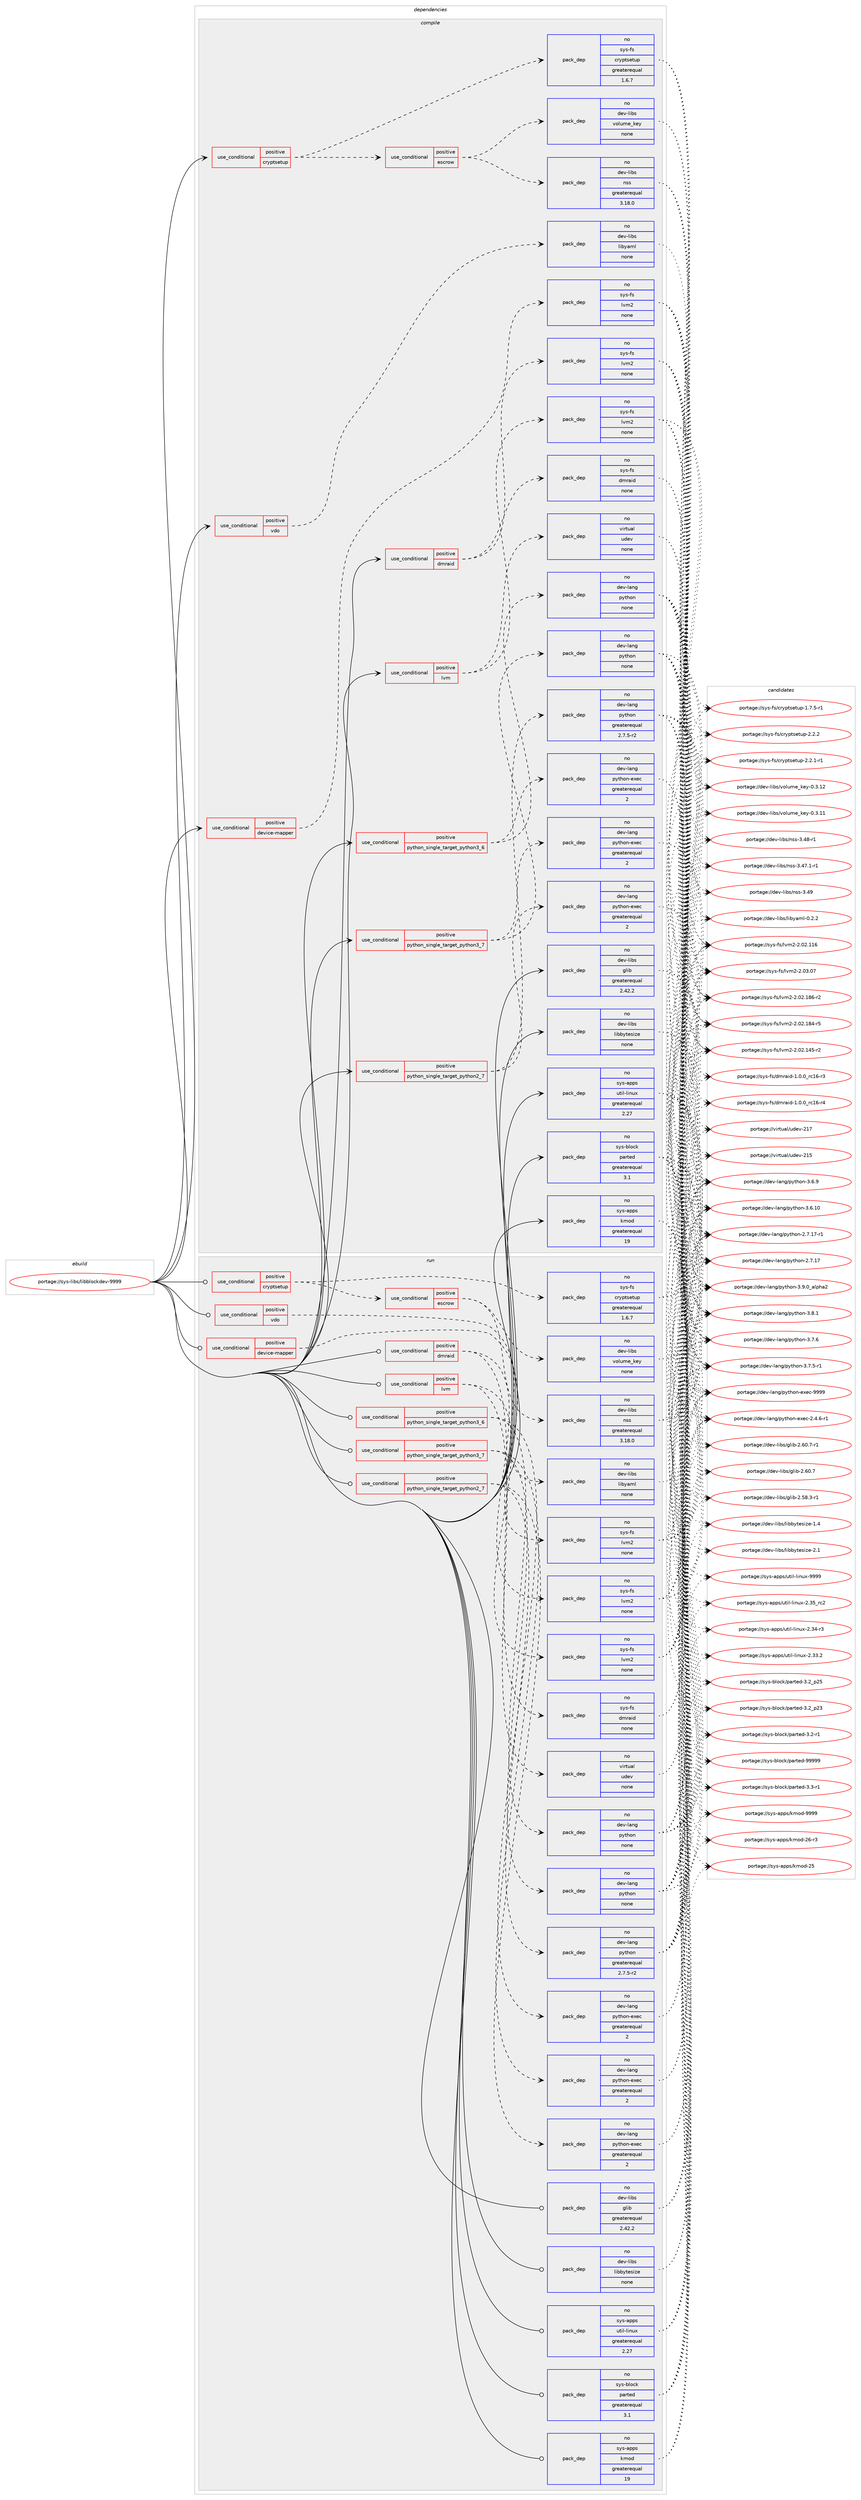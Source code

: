 digraph prolog {

# *************
# Graph options
# *************

newrank=true;
concentrate=true;
compound=true;
graph [rankdir=LR,fontname=Helvetica,fontsize=10,ranksep=1.5];#, ranksep=2.5, nodesep=0.2];
edge  [arrowhead=vee];
node  [fontname=Helvetica,fontsize=10];

# **********
# The ebuild
# **********

subgraph cluster_leftcol {
color=gray;
rank=same;
label=<<i>ebuild</i>>;
id [label="portage://sys-libs/libblockdev-9999", color=red, width=4, href="../sys-libs/libblockdev-9999.svg"];
}

# ****************
# The dependencies
# ****************

subgraph cluster_midcol {
color=gray;
label=<<i>dependencies</i>>;
subgraph cluster_compile {
fillcolor="#eeeeee";
style=filled;
label=<<i>compile</i>>;
subgraph cond8022 {
dependency43789 [label=<<TABLE BORDER="0" CELLBORDER="1" CELLSPACING="0" CELLPADDING="4"><TR><TD ROWSPAN="3" CELLPADDING="10">use_conditional</TD></TR><TR><TD>positive</TD></TR><TR><TD>cryptsetup</TD></TR></TABLE>>, shape=none, color=red];
subgraph cond8023 {
dependency43790 [label=<<TABLE BORDER="0" CELLBORDER="1" CELLSPACING="0" CELLPADDING="4"><TR><TD ROWSPAN="3" CELLPADDING="10">use_conditional</TD></TR><TR><TD>positive</TD></TR><TR><TD>escrow</TD></TR></TABLE>>, shape=none, color=red];
subgraph pack34628 {
dependency43791 [label=<<TABLE BORDER="0" CELLBORDER="1" CELLSPACING="0" CELLPADDING="4" WIDTH="220"><TR><TD ROWSPAN="6" CELLPADDING="30">pack_dep</TD></TR><TR><TD WIDTH="110">no</TD></TR><TR><TD>dev-libs</TD></TR><TR><TD>nss</TD></TR><TR><TD>greaterequal</TD></TR><TR><TD>3.18.0</TD></TR></TABLE>>, shape=none, color=blue];
}
dependency43790:e -> dependency43791:w [weight=20,style="dashed",arrowhead="vee"];
subgraph pack34629 {
dependency43792 [label=<<TABLE BORDER="0" CELLBORDER="1" CELLSPACING="0" CELLPADDING="4" WIDTH="220"><TR><TD ROWSPAN="6" CELLPADDING="30">pack_dep</TD></TR><TR><TD WIDTH="110">no</TD></TR><TR><TD>dev-libs</TD></TR><TR><TD>volume_key</TD></TR><TR><TD>none</TD></TR><TR><TD></TD></TR></TABLE>>, shape=none, color=blue];
}
dependency43790:e -> dependency43792:w [weight=20,style="dashed",arrowhead="vee"];
}
dependency43789:e -> dependency43790:w [weight=20,style="dashed",arrowhead="vee"];
subgraph pack34630 {
dependency43793 [label=<<TABLE BORDER="0" CELLBORDER="1" CELLSPACING="0" CELLPADDING="4" WIDTH="220"><TR><TD ROWSPAN="6" CELLPADDING="30">pack_dep</TD></TR><TR><TD WIDTH="110">no</TD></TR><TR><TD>sys-fs</TD></TR><TR><TD>cryptsetup</TD></TR><TR><TD>greaterequal</TD></TR><TR><TD>1.6.7</TD></TR></TABLE>>, shape=none, color=blue];
}
dependency43789:e -> dependency43793:w [weight=20,style="dashed",arrowhead="vee"];
}
id:e -> dependency43789:w [weight=20,style="solid",arrowhead="vee"];
subgraph cond8024 {
dependency43794 [label=<<TABLE BORDER="0" CELLBORDER="1" CELLSPACING="0" CELLPADDING="4"><TR><TD ROWSPAN="3" CELLPADDING="10">use_conditional</TD></TR><TR><TD>positive</TD></TR><TR><TD>device-mapper</TD></TR></TABLE>>, shape=none, color=red];
subgraph pack34631 {
dependency43795 [label=<<TABLE BORDER="0" CELLBORDER="1" CELLSPACING="0" CELLPADDING="4" WIDTH="220"><TR><TD ROWSPAN="6" CELLPADDING="30">pack_dep</TD></TR><TR><TD WIDTH="110">no</TD></TR><TR><TD>sys-fs</TD></TR><TR><TD>lvm2</TD></TR><TR><TD>none</TD></TR><TR><TD></TD></TR></TABLE>>, shape=none, color=blue];
}
dependency43794:e -> dependency43795:w [weight=20,style="dashed",arrowhead="vee"];
}
id:e -> dependency43794:w [weight=20,style="solid",arrowhead="vee"];
subgraph cond8025 {
dependency43796 [label=<<TABLE BORDER="0" CELLBORDER="1" CELLSPACING="0" CELLPADDING="4"><TR><TD ROWSPAN="3" CELLPADDING="10">use_conditional</TD></TR><TR><TD>positive</TD></TR><TR><TD>dmraid</TD></TR></TABLE>>, shape=none, color=red];
subgraph pack34632 {
dependency43797 [label=<<TABLE BORDER="0" CELLBORDER="1" CELLSPACING="0" CELLPADDING="4" WIDTH="220"><TR><TD ROWSPAN="6" CELLPADDING="30">pack_dep</TD></TR><TR><TD WIDTH="110">no</TD></TR><TR><TD>sys-fs</TD></TR><TR><TD>dmraid</TD></TR><TR><TD>none</TD></TR><TR><TD></TD></TR></TABLE>>, shape=none, color=blue];
}
dependency43796:e -> dependency43797:w [weight=20,style="dashed",arrowhead="vee"];
subgraph pack34633 {
dependency43798 [label=<<TABLE BORDER="0" CELLBORDER="1" CELLSPACING="0" CELLPADDING="4" WIDTH="220"><TR><TD ROWSPAN="6" CELLPADDING="30">pack_dep</TD></TR><TR><TD WIDTH="110">no</TD></TR><TR><TD>sys-fs</TD></TR><TR><TD>lvm2</TD></TR><TR><TD>none</TD></TR><TR><TD></TD></TR></TABLE>>, shape=none, color=blue];
}
dependency43796:e -> dependency43798:w [weight=20,style="dashed",arrowhead="vee"];
}
id:e -> dependency43796:w [weight=20,style="solid",arrowhead="vee"];
subgraph cond8026 {
dependency43799 [label=<<TABLE BORDER="0" CELLBORDER="1" CELLSPACING="0" CELLPADDING="4"><TR><TD ROWSPAN="3" CELLPADDING="10">use_conditional</TD></TR><TR><TD>positive</TD></TR><TR><TD>lvm</TD></TR></TABLE>>, shape=none, color=red];
subgraph pack34634 {
dependency43800 [label=<<TABLE BORDER="0" CELLBORDER="1" CELLSPACING="0" CELLPADDING="4" WIDTH="220"><TR><TD ROWSPAN="6" CELLPADDING="30">pack_dep</TD></TR><TR><TD WIDTH="110">no</TD></TR><TR><TD>sys-fs</TD></TR><TR><TD>lvm2</TD></TR><TR><TD>none</TD></TR><TR><TD></TD></TR></TABLE>>, shape=none, color=blue];
}
dependency43799:e -> dependency43800:w [weight=20,style="dashed",arrowhead="vee"];
subgraph pack34635 {
dependency43801 [label=<<TABLE BORDER="0" CELLBORDER="1" CELLSPACING="0" CELLPADDING="4" WIDTH="220"><TR><TD ROWSPAN="6" CELLPADDING="30">pack_dep</TD></TR><TR><TD WIDTH="110">no</TD></TR><TR><TD>virtual</TD></TR><TR><TD>udev</TD></TR><TR><TD>none</TD></TR><TR><TD></TD></TR></TABLE>>, shape=none, color=blue];
}
dependency43799:e -> dependency43801:w [weight=20,style="dashed",arrowhead="vee"];
}
id:e -> dependency43799:w [weight=20,style="solid",arrowhead="vee"];
subgraph cond8027 {
dependency43802 [label=<<TABLE BORDER="0" CELLBORDER="1" CELLSPACING="0" CELLPADDING="4"><TR><TD ROWSPAN="3" CELLPADDING="10">use_conditional</TD></TR><TR><TD>positive</TD></TR><TR><TD>python_single_target_python2_7</TD></TR></TABLE>>, shape=none, color=red];
subgraph pack34636 {
dependency43803 [label=<<TABLE BORDER="0" CELLBORDER="1" CELLSPACING="0" CELLPADDING="4" WIDTH="220"><TR><TD ROWSPAN="6" CELLPADDING="30">pack_dep</TD></TR><TR><TD WIDTH="110">no</TD></TR><TR><TD>dev-lang</TD></TR><TR><TD>python</TD></TR><TR><TD>greaterequal</TD></TR><TR><TD>2.7.5-r2</TD></TR></TABLE>>, shape=none, color=blue];
}
dependency43802:e -> dependency43803:w [weight=20,style="dashed",arrowhead="vee"];
subgraph pack34637 {
dependency43804 [label=<<TABLE BORDER="0" CELLBORDER="1" CELLSPACING="0" CELLPADDING="4" WIDTH="220"><TR><TD ROWSPAN="6" CELLPADDING="30">pack_dep</TD></TR><TR><TD WIDTH="110">no</TD></TR><TR><TD>dev-lang</TD></TR><TR><TD>python-exec</TD></TR><TR><TD>greaterequal</TD></TR><TR><TD>2</TD></TR></TABLE>>, shape=none, color=blue];
}
dependency43802:e -> dependency43804:w [weight=20,style="dashed",arrowhead="vee"];
}
id:e -> dependency43802:w [weight=20,style="solid",arrowhead="vee"];
subgraph cond8028 {
dependency43805 [label=<<TABLE BORDER="0" CELLBORDER="1" CELLSPACING="0" CELLPADDING="4"><TR><TD ROWSPAN="3" CELLPADDING="10">use_conditional</TD></TR><TR><TD>positive</TD></TR><TR><TD>python_single_target_python3_6</TD></TR></TABLE>>, shape=none, color=red];
subgraph pack34638 {
dependency43806 [label=<<TABLE BORDER="0" CELLBORDER="1" CELLSPACING="0" CELLPADDING="4" WIDTH="220"><TR><TD ROWSPAN="6" CELLPADDING="30">pack_dep</TD></TR><TR><TD WIDTH="110">no</TD></TR><TR><TD>dev-lang</TD></TR><TR><TD>python</TD></TR><TR><TD>none</TD></TR><TR><TD></TD></TR></TABLE>>, shape=none, color=blue];
}
dependency43805:e -> dependency43806:w [weight=20,style="dashed",arrowhead="vee"];
subgraph pack34639 {
dependency43807 [label=<<TABLE BORDER="0" CELLBORDER="1" CELLSPACING="0" CELLPADDING="4" WIDTH="220"><TR><TD ROWSPAN="6" CELLPADDING="30">pack_dep</TD></TR><TR><TD WIDTH="110">no</TD></TR><TR><TD>dev-lang</TD></TR><TR><TD>python-exec</TD></TR><TR><TD>greaterequal</TD></TR><TR><TD>2</TD></TR></TABLE>>, shape=none, color=blue];
}
dependency43805:e -> dependency43807:w [weight=20,style="dashed",arrowhead="vee"];
}
id:e -> dependency43805:w [weight=20,style="solid",arrowhead="vee"];
subgraph cond8029 {
dependency43808 [label=<<TABLE BORDER="0" CELLBORDER="1" CELLSPACING="0" CELLPADDING="4"><TR><TD ROWSPAN="3" CELLPADDING="10">use_conditional</TD></TR><TR><TD>positive</TD></TR><TR><TD>python_single_target_python3_7</TD></TR></TABLE>>, shape=none, color=red];
subgraph pack34640 {
dependency43809 [label=<<TABLE BORDER="0" CELLBORDER="1" CELLSPACING="0" CELLPADDING="4" WIDTH="220"><TR><TD ROWSPAN="6" CELLPADDING="30">pack_dep</TD></TR><TR><TD WIDTH="110">no</TD></TR><TR><TD>dev-lang</TD></TR><TR><TD>python</TD></TR><TR><TD>none</TD></TR><TR><TD></TD></TR></TABLE>>, shape=none, color=blue];
}
dependency43808:e -> dependency43809:w [weight=20,style="dashed",arrowhead="vee"];
subgraph pack34641 {
dependency43810 [label=<<TABLE BORDER="0" CELLBORDER="1" CELLSPACING="0" CELLPADDING="4" WIDTH="220"><TR><TD ROWSPAN="6" CELLPADDING="30">pack_dep</TD></TR><TR><TD WIDTH="110">no</TD></TR><TR><TD>dev-lang</TD></TR><TR><TD>python-exec</TD></TR><TR><TD>greaterequal</TD></TR><TR><TD>2</TD></TR></TABLE>>, shape=none, color=blue];
}
dependency43808:e -> dependency43810:w [weight=20,style="dashed",arrowhead="vee"];
}
id:e -> dependency43808:w [weight=20,style="solid",arrowhead="vee"];
subgraph cond8030 {
dependency43811 [label=<<TABLE BORDER="0" CELLBORDER="1" CELLSPACING="0" CELLPADDING="4"><TR><TD ROWSPAN="3" CELLPADDING="10">use_conditional</TD></TR><TR><TD>positive</TD></TR><TR><TD>vdo</TD></TR></TABLE>>, shape=none, color=red];
subgraph pack34642 {
dependency43812 [label=<<TABLE BORDER="0" CELLBORDER="1" CELLSPACING="0" CELLPADDING="4" WIDTH="220"><TR><TD ROWSPAN="6" CELLPADDING="30">pack_dep</TD></TR><TR><TD WIDTH="110">no</TD></TR><TR><TD>dev-libs</TD></TR><TR><TD>libyaml</TD></TR><TR><TD>none</TD></TR><TR><TD></TD></TR></TABLE>>, shape=none, color=blue];
}
dependency43811:e -> dependency43812:w [weight=20,style="dashed",arrowhead="vee"];
}
id:e -> dependency43811:w [weight=20,style="solid",arrowhead="vee"];
subgraph pack34643 {
dependency43813 [label=<<TABLE BORDER="0" CELLBORDER="1" CELLSPACING="0" CELLPADDING="4" WIDTH="220"><TR><TD ROWSPAN="6" CELLPADDING="30">pack_dep</TD></TR><TR><TD WIDTH="110">no</TD></TR><TR><TD>dev-libs</TD></TR><TR><TD>glib</TD></TR><TR><TD>greaterequal</TD></TR><TR><TD>2.42.2</TD></TR></TABLE>>, shape=none, color=blue];
}
id:e -> dependency43813:w [weight=20,style="solid",arrowhead="vee"];
subgraph pack34644 {
dependency43814 [label=<<TABLE BORDER="0" CELLBORDER="1" CELLSPACING="0" CELLPADDING="4" WIDTH="220"><TR><TD ROWSPAN="6" CELLPADDING="30">pack_dep</TD></TR><TR><TD WIDTH="110">no</TD></TR><TR><TD>dev-libs</TD></TR><TR><TD>libbytesize</TD></TR><TR><TD>none</TD></TR><TR><TD></TD></TR></TABLE>>, shape=none, color=blue];
}
id:e -> dependency43814:w [weight=20,style="solid",arrowhead="vee"];
subgraph pack34645 {
dependency43815 [label=<<TABLE BORDER="0" CELLBORDER="1" CELLSPACING="0" CELLPADDING="4" WIDTH="220"><TR><TD ROWSPAN="6" CELLPADDING="30">pack_dep</TD></TR><TR><TD WIDTH="110">no</TD></TR><TR><TD>sys-apps</TD></TR><TR><TD>kmod</TD></TR><TR><TD>greaterequal</TD></TR><TR><TD>19</TD></TR></TABLE>>, shape=none, color=blue];
}
id:e -> dependency43815:w [weight=20,style="solid",arrowhead="vee"];
subgraph pack34646 {
dependency43816 [label=<<TABLE BORDER="0" CELLBORDER="1" CELLSPACING="0" CELLPADDING="4" WIDTH="220"><TR><TD ROWSPAN="6" CELLPADDING="30">pack_dep</TD></TR><TR><TD WIDTH="110">no</TD></TR><TR><TD>sys-apps</TD></TR><TR><TD>util-linux</TD></TR><TR><TD>greaterequal</TD></TR><TR><TD>2.27</TD></TR></TABLE>>, shape=none, color=blue];
}
id:e -> dependency43816:w [weight=20,style="solid",arrowhead="vee"];
subgraph pack34647 {
dependency43817 [label=<<TABLE BORDER="0" CELLBORDER="1" CELLSPACING="0" CELLPADDING="4" WIDTH="220"><TR><TD ROWSPAN="6" CELLPADDING="30">pack_dep</TD></TR><TR><TD WIDTH="110">no</TD></TR><TR><TD>sys-block</TD></TR><TR><TD>parted</TD></TR><TR><TD>greaterequal</TD></TR><TR><TD>3.1</TD></TR></TABLE>>, shape=none, color=blue];
}
id:e -> dependency43817:w [weight=20,style="solid",arrowhead="vee"];
}
subgraph cluster_compileandrun {
fillcolor="#eeeeee";
style=filled;
label=<<i>compile and run</i>>;
}
subgraph cluster_run {
fillcolor="#eeeeee";
style=filled;
label=<<i>run</i>>;
subgraph cond8031 {
dependency43818 [label=<<TABLE BORDER="0" CELLBORDER="1" CELLSPACING="0" CELLPADDING="4"><TR><TD ROWSPAN="3" CELLPADDING="10">use_conditional</TD></TR><TR><TD>positive</TD></TR><TR><TD>cryptsetup</TD></TR></TABLE>>, shape=none, color=red];
subgraph cond8032 {
dependency43819 [label=<<TABLE BORDER="0" CELLBORDER="1" CELLSPACING="0" CELLPADDING="4"><TR><TD ROWSPAN="3" CELLPADDING="10">use_conditional</TD></TR><TR><TD>positive</TD></TR><TR><TD>escrow</TD></TR></TABLE>>, shape=none, color=red];
subgraph pack34648 {
dependency43820 [label=<<TABLE BORDER="0" CELLBORDER="1" CELLSPACING="0" CELLPADDING="4" WIDTH="220"><TR><TD ROWSPAN="6" CELLPADDING="30">pack_dep</TD></TR><TR><TD WIDTH="110">no</TD></TR><TR><TD>dev-libs</TD></TR><TR><TD>nss</TD></TR><TR><TD>greaterequal</TD></TR><TR><TD>3.18.0</TD></TR></TABLE>>, shape=none, color=blue];
}
dependency43819:e -> dependency43820:w [weight=20,style="dashed",arrowhead="vee"];
subgraph pack34649 {
dependency43821 [label=<<TABLE BORDER="0" CELLBORDER="1" CELLSPACING="0" CELLPADDING="4" WIDTH="220"><TR><TD ROWSPAN="6" CELLPADDING="30">pack_dep</TD></TR><TR><TD WIDTH="110">no</TD></TR><TR><TD>dev-libs</TD></TR><TR><TD>volume_key</TD></TR><TR><TD>none</TD></TR><TR><TD></TD></TR></TABLE>>, shape=none, color=blue];
}
dependency43819:e -> dependency43821:w [weight=20,style="dashed",arrowhead="vee"];
}
dependency43818:e -> dependency43819:w [weight=20,style="dashed",arrowhead="vee"];
subgraph pack34650 {
dependency43822 [label=<<TABLE BORDER="0" CELLBORDER="1" CELLSPACING="0" CELLPADDING="4" WIDTH="220"><TR><TD ROWSPAN="6" CELLPADDING="30">pack_dep</TD></TR><TR><TD WIDTH="110">no</TD></TR><TR><TD>sys-fs</TD></TR><TR><TD>cryptsetup</TD></TR><TR><TD>greaterequal</TD></TR><TR><TD>1.6.7</TD></TR></TABLE>>, shape=none, color=blue];
}
dependency43818:e -> dependency43822:w [weight=20,style="dashed",arrowhead="vee"];
}
id:e -> dependency43818:w [weight=20,style="solid",arrowhead="odot"];
subgraph cond8033 {
dependency43823 [label=<<TABLE BORDER="0" CELLBORDER="1" CELLSPACING="0" CELLPADDING="4"><TR><TD ROWSPAN="3" CELLPADDING="10">use_conditional</TD></TR><TR><TD>positive</TD></TR><TR><TD>device-mapper</TD></TR></TABLE>>, shape=none, color=red];
subgraph pack34651 {
dependency43824 [label=<<TABLE BORDER="0" CELLBORDER="1" CELLSPACING="0" CELLPADDING="4" WIDTH="220"><TR><TD ROWSPAN="6" CELLPADDING="30">pack_dep</TD></TR><TR><TD WIDTH="110">no</TD></TR><TR><TD>sys-fs</TD></TR><TR><TD>lvm2</TD></TR><TR><TD>none</TD></TR><TR><TD></TD></TR></TABLE>>, shape=none, color=blue];
}
dependency43823:e -> dependency43824:w [weight=20,style="dashed",arrowhead="vee"];
}
id:e -> dependency43823:w [weight=20,style="solid",arrowhead="odot"];
subgraph cond8034 {
dependency43825 [label=<<TABLE BORDER="0" CELLBORDER="1" CELLSPACING="0" CELLPADDING="4"><TR><TD ROWSPAN="3" CELLPADDING="10">use_conditional</TD></TR><TR><TD>positive</TD></TR><TR><TD>dmraid</TD></TR></TABLE>>, shape=none, color=red];
subgraph pack34652 {
dependency43826 [label=<<TABLE BORDER="0" CELLBORDER="1" CELLSPACING="0" CELLPADDING="4" WIDTH="220"><TR><TD ROWSPAN="6" CELLPADDING="30">pack_dep</TD></TR><TR><TD WIDTH="110">no</TD></TR><TR><TD>sys-fs</TD></TR><TR><TD>dmraid</TD></TR><TR><TD>none</TD></TR><TR><TD></TD></TR></TABLE>>, shape=none, color=blue];
}
dependency43825:e -> dependency43826:w [weight=20,style="dashed",arrowhead="vee"];
subgraph pack34653 {
dependency43827 [label=<<TABLE BORDER="0" CELLBORDER="1" CELLSPACING="0" CELLPADDING="4" WIDTH="220"><TR><TD ROWSPAN="6" CELLPADDING="30">pack_dep</TD></TR><TR><TD WIDTH="110">no</TD></TR><TR><TD>sys-fs</TD></TR><TR><TD>lvm2</TD></TR><TR><TD>none</TD></TR><TR><TD></TD></TR></TABLE>>, shape=none, color=blue];
}
dependency43825:e -> dependency43827:w [weight=20,style="dashed",arrowhead="vee"];
}
id:e -> dependency43825:w [weight=20,style="solid",arrowhead="odot"];
subgraph cond8035 {
dependency43828 [label=<<TABLE BORDER="0" CELLBORDER="1" CELLSPACING="0" CELLPADDING="4"><TR><TD ROWSPAN="3" CELLPADDING="10">use_conditional</TD></TR><TR><TD>positive</TD></TR><TR><TD>lvm</TD></TR></TABLE>>, shape=none, color=red];
subgraph pack34654 {
dependency43829 [label=<<TABLE BORDER="0" CELLBORDER="1" CELLSPACING="0" CELLPADDING="4" WIDTH="220"><TR><TD ROWSPAN="6" CELLPADDING="30">pack_dep</TD></TR><TR><TD WIDTH="110">no</TD></TR><TR><TD>sys-fs</TD></TR><TR><TD>lvm2</TD></TR><TR><TD>none</TD></TR><TR><TD></TD></TR></TABLE>>, shape=none, color=blue];
}
dependency43828:e -> dependency43829:w [weight=20,style="dashed",arrowhead="vee"];
subgraph pack34655 {
dependency43830 [label=<<TABLE BORDER="0" CELLBORDER="1" CELLSPACING="0" CELLPADDING="4" WIDTH="220"><TR><TD ROWSPAN="6" CELLPADDING="30">pack_dep</TD></TR><TR><TD WIDTH="110">no</TD></TR><TR><TD>virtual</TD></TR><TR><TD>udev</TD></TR><TR><TD>none</TD></TR><TR><TD></TD></TR></TABLE>>, shape=none, color=blue];
}
dependency43828:e -> dependency43830:w [weight=20,style="dashed",arrowhead="vee"];
}
id:e -> dependency43828:w [weight=20,style="solid",arrowhead="odot"];
subgraph cond8036 {
dependency43831 [label=<<TABLE BORDER="0" CELLBORDER="1" CELLSPACING="0" CELLPADDING="4"><TR><TD ROWSPAN="3" CELLPADDING="10">use_conditional</TD></TR><TR><TD>positive</TD></TR><TR><TD>python_single_target_python2_7</TD></TR></TABLE>>, shape=none, color=red];
subgraph pack34656 {
dependency43832 [label=<<TABLE BORDER="0" CELLBORDER="1" CELLSPACING="0" CELLPADDING="4" WIDTH="220"><TR><TD ROWSPAN="6" CELLPADDING="30">pack_dep</TD></TR><TR><TD WIDTH="110">no</TD></TR><TR><TD>dev-lang</TD></TR><TR><TD>python</TD></TR><TR><TD>greaterequal</TD></TR><TR><TD>2.7.5-r2</TD></TR></TABLE>>, shape=none, color=blue];
}
dependency43831:e -> dependency43832:w [weight=20,style="dashed",arrowhead="vee"];
subgraph pack34657 {
dependency43833 [label=<<TABLE BORDER="0" CELLBORDER="1" CELLSPACING="0" CELLPADDING="4" WIDTH="220"><TR><TD ROWSPAN="6" CELLPADDING="30">pack_dep</TD></TR><TR><TD WIDTH="110">no</TD></TR><TR><TD>dev-lang</TD></TR><TR><TD>python-exec</TD></TR><TR><TD>greaterequal</TD></TR><TR><TD>2</TD></TR></TABLE>>, shape=none, color=blue];
}
dependency43831:e -> dependency43833:w [weight=20,style="dashed",arrowhead="vee"];
}
id:e -> dependency43831:w [weight=20,style="solid",arrowhead="odot"];
subgraph cond8037 {
dependency43834 [label=<<TABLE BORDER="0" CELLBORDER="1" CELLSPACING="0" CELLPADDING="4"><TR><TD ROWSPAN="3" CELLPADDING="10">use_conditional</TD></TR><TR><TD>positive</TD></TR><TR><TD>python_single_target_python3_6</TD></TR></TABLE>>, shape=none, color=red];
subgraph pack34658 {
dependency43835 [label=<<TABLE BORDER="0" CELLBORDER="1" CELLSPACING="0" CELLPADDING="4" WIDTH="220"><TR><TD ROWSPAN="6" CELLPADDING="30">pack_dep</TD></TR><TR><TD WIDTH="110">no</TD></TR><TR><TD>dev-lang</TD></TR><TR><TD>python</TD></TR><TR><TD>none</TD></TR><TR><TD></TD></TR></TABLE>>, shape=none, color=blue];
}
dependency43834:e -> dependency43835:w [weight=20,style="dashed",arrowhead="vee"];
subgraph pack34659 {
dependency43836 [label=<<TABLE BORDER="0" CELLBORDER="1" CELLSPACING="0" CELLPADDING="4" WIDTH="220"><TR><TD ROWSPAN="6" CELLPADDING="30">pack_dep</TD></TR><TR><TD WIDTH="110">no</TD></TR><TR><TD>dev-lang</TD></TR><TR><TD>python-exec</TD></TR><TR><TD>greaterequal</TD></TR><TR><TD>2</TD></TR></TABLE>>, shape=none, color=blue];
}
dependency43834:e -> dependency43836:w [weight=20,style="dashed",arrowhead="vee"];
}
id:e -> dependency43834:w [weight=20,style="solid",arrowhead="odot"];
subgraph cond8038 {
dependency43837 [label=<<TABLE BORDER="0" CELLBORDER="1" CELLSPACING="0" CELLPADDING="4"><TR><TD ROWSPAN="3" CELLPADDING="10">use_conditional</TD></TR><TR><TD>positive</TD></TR><TR><TD>python_single_target_python3_7</TD></TR></TABLE>>, shape=none, color=red];
subgraph pack34660 {
dependency43838 [label=<<TABLE BORDER="0" CELLBORDER="1" CELLSPACING="0" CELLPADDING="4" WIDTH="220"><TR><TD ROWSPAN="6" CELLPADDING="30">pack_dep</TD></TR><TR><TD WIDTH="110">no</TD></TR><TR><TD>dev-lang</TD></TR><TR><TD>python</TD></TR><TR><TD>none</TD></TR><TR><TD></TD></TR></TABLE>>, shape=none, color=blue];
}
dependency43837:e -> dependency43838:w [weight=20,style="dashed",arrowhead="vee"];
subgraph pack34661 {
dependency43839 [label=<<TABLE BORDER="0" CELLBORDER="1" CELLSPACING="0" CELLPADDING="4" WIDTH="220"><TR><TD ROWSPAN="6" CELLPADDING="30">pack_dep</TD></TR><TR><TD WIDTH="110">no</TD></TR><TR><TD>dev-lang</TD></TR><TR><TD>python-exec</TD></TR><TR><TD>greaterequal</TD></TR><TR><TD>2</TD></TR></TABLE>>, shape=none, color=blue];
}
dependency43837:e -> dependency43839:w [weight=20,style="dashed",arrowhead="vee"];
}
id:e -> dependency43837:w [weight=20,style="solid",arrowhead="odot"];
subgraph cond8039 {
dependency43840 [label=<<TABLE BORDER="0" CELLBORDER="1" CELLSPACING="0" CELLPADDING="4"><TR><TD ROWSPAN="3" CELLPADDING="10">use_conditional</TD></TR><TR><TD>positive</TD></TR><TR><TD>vdo</TD></TR></TABLE>>, shape=none, color=red];
subgraph pack34662 {
dependency43841 [label=<<TABLE BORDER="0" CELLBORDER="1" CELLSPACING="0" CELLPADDING="4" WIDTH="220"><TR><TD ROWSPAN="6" CELLPADDING="30">pack_dep</TD></TR><TR><TD WIDTH="110">no</TD></TR><TR><TD>dev-libs</TD></TR><TR><TD>libyaml</TD></TR><TR><TD>none</TD></TR><TR><TD></TD></TR></TABLE>>, shape=none, color=blue];
}
dependency43840:e -> dependency43841:w [weight=20,style="dashed",arrowhead="vee"];
}
id:e -> dependency43840:w [weight=20,style="solid",arrowhead="odot"];
subgraph pack34663 {
dependency43842 [label=<<TABLE BORDER="0" CELLBORDER="1" CELLSPACING="0" CELLPADDING="4" WIDTH="220"><TR><TD ROWSPAN="6" CELLPADDING="30">pack_dep</TD></TR><TR><TD WIDTH="110">no</TD></TR><TR><TD>dev-libs</TD></TR><TR><TD>glib</TD></TR><TR><TD>greaterequal</TD></TR><TR><TD>2.42.2</TD></TR></TABLE>>, shape=none, color=blue];
}
id:e -> dependency43842:w [weight=20,style="solid",arrowhead="odot"];
subgraph pack34664 {
dependency43843 [label=<<TABLE BORDER="0" CELLBORDER="1" CELLSPACING="0" CELLPADDING="4" WIDTH="220"><TR><TD ROWSPAN="6" CELLPADDING="30">pack_dep</TD></TR><TR><TD WIDTH="110">no</TD></TR><TR><TD>dev-libs</TD></TR><TR><TD>libbytesize</TD></TR><TR><TD>none</TD></TR><TR><TD></TD></TR></TABLE>>, shape=none, color=blue];
}
id:e -> dependency43843:w [weight=20,style="solid",arrowhead="odot"];
subgraph pack34665 {
dependency43844 [label=<<TABLE BORDER="0" CELLBORDER="1" CELLSPACING="0" CELLPADDING="4" WIDTH="220"><TR><TD ROWSPAN="6" CELLPADDING="30">pack_dep</TD></TR><TR><TD WIDTH="110">no</TD></TR><TR><TD>sys-apps</TD></TR><TR><TD>kmod</TD></TR><TR><TD>greaterequal</TD></TR><TR><TD>19</TD></TR></TABLE>>, shape=none, color=blue];
}
id:e -> dependency43844:w [weight=20,style="solid",arrowhead="odot"];
subgraph pack34666 {
dependency43845 [label=<<TABLE BORDER="0" CELLBORDER="1" CELLSPACING="0" CELLPADDING="4" WIDTH="220"><TR><TD ROWSPAN="6" CELLPADDING="30">pack_dep</TD></TR><TR><TD WIDTH="110">no</TD></TR><TR><TD>sys-apps</TD></TR><TR><TD>util-linux</TD></TR><TR><TD>greaterequal</TD></TR><TR><TD>2.27</TD></TR></TABLE>>, shape=none, color=blue];
}
id:e -> dependency43845:w [weight=20,style="solid",arrowhead="odot"];
subgraph pack34667 {
dependency43846 [label=<<TABLE BORDER="0" CELLBORDER="1" CELLSPACING="0" CELLPADDING="4" WIDTH="220"><TR><TD ROWSPAN="6" CELLPADDING="30">pack_dep</TD></TR><TR><TD WIDTH="110">no</TD></TR><TR><TD>sys-block</TD></TR><TR><TD>parted</TD></TR><TR><TD>greaterequal</TD></TR><TR><TD>3.1</TD></TR></TABLE>>, shape=none, color=blue];
}
id:e -> dependency43846:w [weight=20,style="solid",arrowhead="odot"];
}
}

# **************
# The candidates
# **************

subgraph cluster_choices {
rank=same;
color=gray;
label=<<i>candidates</i>>;

subgraph choice34628 {
color=black;
nodesep=1;
choice1001011184510810598115471101151154551465257 [label="portage://dev-libs/nss-3.49", color=red, width=4,href="../dev-libs/nss-3.49.svg"];
choice10010111845108105981154711011511545514652564511449 [label="portage://dev-libs/nss-3.48-r1", color=red, width=4,href="../dev-libs/nss-3.48-r1.svg"];
choice100101118451081059811547110115115455146525546494511449 [label="portage://dev-libs/nss-3.47.1-r1", color=red, width=4,href="../dev-libs/nss-3.47.1-r1.svg"];
dependency43791:e -> choice1001011184510810598115471101151154551465257:w [style=dotted,weight="100"];
dependency43791:e -> choice10010111845108105981154711011511545514652564511449:w [style=dotted,weight="100"];
dependency43791:e -> choice100101118451081059811547110115115455146525546494511449:w [style=dotted,weight="100"];
}
subgraph choice34629 {
color=black;
nodesep=1;
choice1001011184510810598115471181111081171091019510710112145484651464950 [label="portage://dev-libs/volume_key-0.3.12", color=red, width=4,href="../dev-libs/volume_key-0.3.12.svg"];
choice1001011184510810598115471181111081171091019510710112145484651464949 [label="portage://dev-libs/volume_key-0.3.11", color=red, width=4,href="../dev-libs/volume_key-0.3.11.svg"];
dependency43792:e -> choice1001011184510810598115471181111081171091019510710112145484651464950:w [style=dotted,weight="100"];
dependency43792:e -> choice1001011184510810598115471181111081171091019510710112145484651464949:w [style=dotted,weight="100"];
}
subgraph choice34630 {
color=black;
nodesep=1;
choice115121115451021154799114121112116115101116117112455046504650 [label="portage://sys-fs/cryptsetup-2.2.2", color=red, width=4,href="../sys-fs/cryptsetup-2.2.2.svg"];
choice1151211154510211547991141211121161151011161171124550465046494511449 [label="portage://sys-fs/cryptsetup-2.2.1-r1", color=red, width=4,href="../sys-fs/cryptsetup-2.2.1-r1.svg"];
choice1151211154510211547991141211121161151011161171124549465546534511449 [label="portage://sys-fs/cryptsetup-1.7.5-r1", color=red, width=4,href="../sys-fs/cryptsetup-1.7.5-r1.svg"];
dependency43793:e -> choice115121115451021154799114121112116115101116117112455046504650:w [style=dotted,weight="100"];
dependency43793:e -> choice1151211154510211547991141211121161151011161171124550465046494511449:w [style=dotted,weight="100"];
dependency43793:e -> choice1151211154510211547991141211121161151011161171124549465546534511449:w [style=dotted,weight="100"];
}
subgraph choice34631 {
color=black;
nodesep=1;
choice1151211154510211547108118109504550464851464855 [label="portage://sys-fs/lvm2-2.03.07", color=red, width=4,href="../sys-fs/lvm2-2.03.07.svg"];
choice1151211154510211547108118109504550464850464956544511450 [label="portage://sys-fs/lvm2-2.02.186-r2", color=red, width=4,href="../sys-fs/lvm2-2.02.186-r2.svg"];
choice1151211154510211547108118109504550464850464956524511453 [label="portage://sys-fs/lvm2-2.02.184-r5", color=red, width=4,href="../sys-fs/lvm2-2.02.184-r5.svg"];
choice1151211154510211547108118109504550464850464952534511450 [label="portage://sys-fs/lvm2-2.02.145-r2", color=red, width=4,href="../sys-fs/lvm2-2.02.145-r2.svg"];
choice115121115451021154710811810950455046485046494954 [label="portage://sys-fs/lvm2-2.02.116", color=red, width=4,href="../sys-fs/lvm2-2.02.116.svg"];
dependency43795:e -> choice1151211154510211547108118109504550464851464855:w [style=dotted,weight="100"];
dependency43795:e -> choice1151211154510211547108118109504550464850464956544511450:w [style=dotted,weight="100"];
dependency43795:e -> choice1151211154510211547108118109504550464850464956524511453:w [style=dotted,weight="100"];
dependency43795:e -> choice1151211154510211547108118109504550464850464952534511450:w [style=dotted,weight="100"];
dependency43795:e -> choice115121115451021154710811810950455046485046494954:w [style=dotted,weight="100"];
}
subgraph choice34632 {
color=black;
nodesep=1;
choice115121115451021154710010911497105100454946484648951149949544511452 [label="portage://sys-fs/dmraid-1.0.0_rc16-r4", color=red, width=4,href="../sys-fs/dmraid-1.0.0_rc16-r4.svg"];
choice115121115451021154710010911497105100454946484648951149949544511451 [label="portage://sys-fs/dmraid-1.0.0_rc16-r3", color=red, width=4,href="../sys-fs/dmraid-1.0.0_rc16-r3.svg"];
dependency43797:e -> choice115121115451021154710010911497105100454946484648951149949544511452:w [style=dotted,weight="100"];
dependency43797:e -> choice115121115451021154710010911497105100454946484648951149949544511451:w [style=dotted,weight="100"];
}
subgraph choice34633 {
color=black;
nodesep=1;
choice1151211154510211547108118109504550464851464855 [label="portage://sys-fs/lvm2-2.03.07", color=red, width=4,href="../sys-fs/lvm2-2.03.07.svg"];
choice1151211154510211547108118109504550464850464956544511450 [label="portage://sys-fs/lvm2-2.02.186-r2", color=red, width=4,href="../sys-fs/lvm2-2.02.186-r2.svg"];
choice1151211154510211547108118109504550464850464956524511453 [label="portage://sys-fs/lvm2-2.02.184-r5", color=red, width=4,href="../sys-fs/lvm2-2.02.184-r5.svg"];
choice1151211154510211547108118109504550464850464952534511450 [label="portage://sys-fs/lvm2-2.02.145-r2", color=red, width=4,href="../sys-fs/lvm2-2.02.145-r2.svg"];
choice115121115451021154710811810950455046485046494954 [label="portage://sys-fs/lvm2-2.02.116", color=red, width=4,href="../sys-fs/lvm2-2.02.116.svg"];
dependency43798:e -> choice1151211154510211547108118109504550464851464855:w [style=dotted,weight="100"];
dependency43798:e -> choice1151211154510211547108118109504550464850464956544511450:w [style=dotted,weight="100"];
dependency43798:e -> choice1151211154510211547108118109504550464850464956524511453:w [style=dotted,weight="100"];
dependency43798:e -> choice1151211154510211547108118109504550464850464952534511450:w [style=dotted,weight="100"];
dependency43798:e -> choice115121115451021154710811810950455046485046494954:w [style=dotted,weight="100"];
}
subgraph choice34634 {
color=black;
nodesep=1;
choice1151211154510211547108118109504550464851464855 [label="portage://sys-fs/lvm2-2.03.07", color=red, width=4,href="../sys-fs/lvm2-2.03.07.svg"];
choice1151211154510211547108118109504550464850464956544511450 [label="portage://sys-fs/lvm2-2.02.186-r2", color=red, width=4,href="../sys-fs/lvm2-2.02.186-r2.svg"];
choice1151211154510211547108118109504550464850464956524511453 [label="portage://sys-fs/lvm2-2.02.184-r5", color=red, width=4,href="../sys-fs/lvm2-2.02.184-r5.svg"];
choice1151211154510211547108118109504550464850464952534511450 [label="portage://sys-fs/lvm2-2.02.145-r2", color=red, width=4,href="../sys-fs/lvm2-2.02.145-r2.svg"];
choice115121115451021154710811810950455046485046494954 [label="portage://sys-fs/lvm2-2.02.116", color=red, width=4,href="../sys-fs/lvm2-2.02.116.svg"];
dependency43800:e -> choice1151211154510211547108118109504550464851464855:w [style=dotted,weight="100"];
dependency43800:e -> choice1151211154510211547108118109504550464850464956544511450:w [style=dotted,weight="100"];
dependency43800:e -> choice1151211154510211547108118109504550464850464956524511453:w [style=dotted,weight="100"];
dependency43800:e -> choice1151211154510211547108118109504550464850464952534511450:w [style=dotted,weight="100"];
dependency43800:e -> choice115121115451021154710811810950455046485046494954:w [style=dotted,weight="100"];
}
subgraph choice34635 {
color=black;
nodesep=1;
choice118105114116117971084711710010111845504955 [label="portage://virtual/udev-217", color=red, width=4,href="../virtual/udev-217.svg"];
choice118105114116117971084711710010111845504953 [label="portage://virtual/udev-215", color=red, width=4,href="../virtual/udev-215.svg"];
dependency43801:e -> choice118105114116117971084711710010111845504955:w [style=dotted,weight="100"];
dependency43801:e -> choice118105114116117971084711710010111845504953:w [style=dotted,weight="100"];
}
subgraph choice34636 {
color=black;
nodesep=1;
choice10010111845108971101034711212111610411111045514657464895971081121049750 [label="portage://dev-lang/python-3.9.0_alpha2", color=red, width=4,href="../dev-lang/python-3.9.0_alpha2.svg"];
choice100101118451089711010347112121116104111110455146564649 [label="portage://dev-lang/python-3.8.1", color=red, width=4,href="../dev-lang/python-3.8.1.svg"];
choice100101118451089711010347112121116104111110455146554654 [label="portage://dev-lang/python-3.7.6", color=red, width=4,href="../dev-lang/python-3.7.6.svg"];
choice1001011184510897110103471121211161041111104551465546534511449 [label="portage://dev-lang/python-3.7.5-r1", color=red, width=4,href="../dev-lang/python-3.7.5-r1.svg"];
choice100101118451089711010347112121116104111110455146544657 [label="portage://dev-lang/python-3.6.9", color=red, width=4,href="../dev-lang/python-3.6.9.svg"];
choice10010111845108971101034711212111610411111045514654464948 [label="portage://dev-lang/python-3.6.10", color=red, width=4,href="../dev-lang/python-3.6.10.svg"];
choice100101118451089711010347112121116104111110455046554649554511449 [label="portage://dev-lang/python-2.7.17-r1", color=red, width=4,href="../dev-lang/python-2.7.17-r1.svg"];
choice10010111845108971101034711212111610411111045504655464955 [label="portage://dev-lang/python-2.7.17", color=red, width=4,href="../dev-lang/python-2.7.17.svg"];
dependency43803:e -> choice10010111845108971101034711212111610411111045514657464895971081121049750:w [style=dotted,weight="100"];
dependency43803:e -> choice100101118451089711010347112121116104111110455146564649:w [style=dotted,weight="100"];
dependency43803:e -> choice100101118451089711010347112121116104111110455146554654:w [style=dotted,weight="100"];
dependency43803:e -> choice1001011184510897110103471121211161041111104551465546534511449:w [style=dotted,weight="100"];
dependency43803:e -> choice100101118451089711010347112121116104111110455146544657:w [style=dotted,weight="100"];
dependency43803:e -> choice10010111845108971101034711212111610411111045514654464948:w [style=dotted,weight="100"];
dependency43803:e -> choice100101118451089711010347112121116104111110455046554649554511449:w [style=dotted,weight="100"];
dependency43803:e -> choice10010111845108971101034711212111610411111045504655464955:w [style=dotted,weight="100"];
}
subgraph choice34637 {
color=black;
nodesep=1;
choice10010111845108971101034711212111610411111045101120101994557575757 [label="portage://dev-lang/python-exec-9999", color=red, width=4,href="../dev-lang/python-exec-9999.svg"];
choice10010111845108971101034711212111610411111045101120101994550465246544511449 [label="portage://dev-lang/python-exec-2.4.6-r1", color=red, width=4,href="../dev-lang/python-exec-2.4.6-r1.svg"];
dependency43804:e -> choice10010111845108971101034711212111610411111045101120101994557575757:w [style=dotted,weight="100"];
dependency43804:e -> choice10010111845108971101034711212111610411111045101120101994550465246544511449:w [style=dotted,weight="100"];
}
subgraph choice34638 {
color=black;
nodesep=1;
choice10010111845108971101034711212111610411111045514657464895971081121049750 [label="portage://dev-lang/python-3.9.0_alpha2", color=red, width=4,href="../dev-lang/python-3.9.0_alpha2.svg"];
choice100101118451089711010347112121116104111110455146564649 [label="portage://dev-lang/python-3.8.1", color=red, width=4,href="../dev-lang/python-3.8.1.svg"];
choice100101118451089711010347112121116104111110455146554654 [label="portage://dev-lang/python-3.7.6", color=red, width=4,href="../dev-lang/python-3.7.6.svg"];
choice1001011184510897110103471121211161041111104551465546534511449 [label="portage://dev-lang/python-3.7.5-r1", color=red, width=4,href="../dev-lang/python-3.7.5-r1.svg"];
choice100101118451089711010347112121116104111110455146544657 [label="portage://dev-lang/python-3.6.9", color=red, width=4,href="../dev-lang/python-3.6.9.svg"];
choice10010111845108971101034711212111610411111045514654464948 [label="portage://dev-lang/python-3.6.10", color=red, width=4,href="../dev-lang/python-3.6.10.svg"];
choice100101118451089711010347112121116104111110455046554649554511449 [label="portage://dev-lang/python-2.7.17-r1", color=red, width=4,href="../dev-lang/python-2.7.17-r1.svg"];
choice10010111845108971101034711212111610411111045504655464955 [label="portage://dev-lang/python-2.7.17", color=red, width=4,href="../dev-lang/python-2.7.17.svg"];
dependency43806:e -> choice10010111845108971101034711212111610411111045514657464895971081121049750:w [style=dotted,weight="100"];
dependency43806:e -> choice100101118451089711010347112121116104111110455146564649:w [style=dotted,weight="100"];
dependency43806:e -> choice100101118451089711010347112121116104111110455146554654:w [style=dotted,weight="100"];
dependency43806:e -> choice1001011184510897110103471121211161041111104551465546534511449:w [style=dotted,weight="100"];
dependency43806:e -> choice100101118451089711010347112121116104111110455146544657:w [style=dotted,weight="100"];
dependency43806:e -> choice10010111845108971101034711212111610411111045514654464948:w [style=dotted,weight="100"];
dependency43806:e -> choice100101118451089711010347112121116104111110455046554649554511449:w [style=dotted,weight="100"];
dependency43806:e -> choice10010111845108971101034711212111610411111045504655464955:w [style=dotted,weight="100"];
}
subgraph choice34639 {
color=black;
nodesep=1;
choice10010111845108971101034711212111610411111045101120101994557575757 [label="portage://dev-lang/python-exec-9999", color=red, width=4,href="../dev-lang/python-exec-9999.svg"];
choice10010111845108971101034711212111610411111045101120101994550465246544511449 [label="portage://dev-lang/python-exec-2.4.6-r1", color=red, width=4,href="../dev-lang/python-exec-2.4.6-r1.svg"];
dependency43807:e -> choice10010111845108971101034711212111610411111045101120101994557575757:w [style=dotted,weight="100"];
dependency43807:e -> choice10010111845108971101034711212111610411111045101120101994550465246544511449:w [style=dotted,weight="100"];
}
subgraph choice34640 {
color=black;
nodesep=1;
choice10010111845108971101034711212111610411111045514657464895971081121049750 [label="portage://dev-lang/python-3.9.0_alpha2", color=red, width=4,href="../dev-lang/python-3.9.0_alpha2.svg"];
choice100101118451089711010347112121116104111110455146564649 [label="portage://dev-lang/python-3.8.1", color=red, width=4,href="../dev-lang/python-3.8.1.svg"];
choice100101118451089711010347112121116104111110455146554654 [label="portage://dev-lang/python-3.7.6", color=red, width=4,href="../dev-lang/python-3.7.6.svg"];
choice1001011184510897110103471121211161041111104551465546534511449 [label="portage://dev-lang/python-3.7.5-r1", color=red, width=4,href="../dev-lang/python-3.7.5-r1.svg"];
choice100101118451089711010347112121116104111110455146544657 [label="portage://dev-lang/python-3.6.9", color=red, width=4,href="../dev-lang/python-3.6.9.svg"];
choice10010111845108971101034711212111610411111045514654464948 [label="portage://dev-lang/python-3.6.10", color=red, width=4,href="../dev-lang/python-3.6.10.svg"];
choice100101118451089711010347112121116104111110455046554649554511449 [label="portage://dev-lang/python-2.7.17-r1", color=red, width=4,href="../dev-lang/python-2.7.17-r1.svg"];
choice10010111845108971101034711212111610411111045504655464955 [label="portage://dev-lang/python-2.7.17", color=red, width=4,href="../dev-lang/python-2.7.17.svg"];
dependency43809:e -> choice10010111845108971101034711212111610411111045514657464895971081121049750:w [style=dotted,weight="100"];
dependency43809:e -> choice100101118451089711010347112121116104111110455146564649:w [style=dotted,weight="100"];
dependency43809:e -> choice100101118451089711010347112121116104111110455146554654:w [style=dotted,weight="100"];
dependency43809:e -> choice1001011184510897110103471121211161041111104551465546534511449:w [style=dotted,weight="100"];
dependency43809:e -> choice100101118451089711010347112121116104111110455146544657:w [style=dotted,weight="100"];
dependency43809:e -> choice10010111845108971101034711212111610411111045514654464948:w [style=dotted,weight="100"];
dependency43809:e -> choice100101118451089711010347112121116104111110455046554649554511449:w [style=dotted,weight="100"];
dependency43809:e -> choice10010111845108971101034711212111610411111045504655464955:w [style=dotted,weight="100"];
}
subgraph choice34641 {
color=black;
nodesep=1;
choice10010111845108971101034711212111610411111045101120101994557575757 [label="portage://dev-lang/python-exec-9999", color=red, width=4,href="../dev-lang/python-exec-9999.svg"];
choice10010111845108971101034711212111610411111045101120101994550465246544511449 [label="portage://dev-lang/python-exec-2.4.6-r1", color=red, width=4,href="../dev-lang/python-exec-2.4.6-r1.svg"];
dependency43810:e -> choice10010111845108971101034711212111610411111045101120101994557575757:w [style=dotted,weight="100"];
dependency43810:e -> choice10010111845108971101034711212111610411111045101120101994550465246544511449:w [style=dotted,weight="100"];
}
subgraph choice34642 {
color=black;
nodesep=1;
choice1001011184510810598115471081059812197109108454846504650 [label="portage://dev-libs/libyaml-0.2.2", color=red, width=4,href="../dev-libs/libyaml-0.2.2.svg"];
dependency43812:e -> choice1001011184510810598115471081059812197109108454846504650:w [style=dotted,weight="100"];
}
subgraph choice34643 {
color=black;
nodesep=1;
choice10010111845108105981154710310810598455046544846554511449 [label="portage://dev-libs/glib-2.60.7-r1", color=red, width=4,href="../dev-libs/glib-2.60.7-r1.svg"];
choice1001011184510810598115471031081059845504654484655 [label="portage://dev-libs/glib-2.60.7", color=red, width=4,href="../dev-libs/glib-2.60.7.svg"];
choice10010111845108105981154710310810598455046535646514511449 [label="portage://dev-libs/glib-2.58.3-r1", color=red, width=4,href="../dev-libs/glib-2.58.3-r1.svg"];
dependency43813:e -> choice10010111845108105981154710310810598455046544846554511449:w [style=dotted,weight="100"];
dependency43813:e -> choice1001011184510810598115471031081059845504654484655:w [style=dotted,weight="100"];
dependency43813:e -> choice10010111845108105981154710310810598455046535646514511449:w [style=dotted,weight="100"];
}
subgraph choice34644 {
color=black;
nodesep=1;
choice100101118451081059811547108105989812111610111510512210145504649 [label="portage://dev-libs/libbytesize-2.1", color=red, width=4,href="../dev-libs/libbytesize-2.1.svg"];
choice100101118451081059811547108105989812111610111510512210145494652 [label="portage://dev-libs/libbytesize-1.4", color=red, width=4,href="../dev-libs/libbytesize-1.4.svg"];
dependency43814:e -> choice100101118451081059811547108105989812111610111510512210145504649:w [style=dotted,weight="100"];
dependency43814:e -> choice100101118451081059811547108105989812111610111510512210145494652:w [style=dotted,weight="100"];
}
subgraph choice34645 {
color=black;
nodesep=1;
choice1151211154597112112115471071091111004557575757 [label="portage://sys-apps/kmod-9999", color=red, width=4,href="../sys-apps/kmod-9999.svg"];
choice1151211154597112112115471071091111004550544511451 [label="portage://sys-apps/kmod-26-r3", color=red, width=4,href="../sys-apps/kmod-26-r3.svg"];
choice115121115459711211211547107109111100455053 [label="portage://sys-apps/kmod-25", color=red, width=4,href="../sys-apps/kmod-25.svg"];
dependency43815:e -> choice1151211154597112112115471071091111004557575757:w [style=dotted,weight="100"];
dependency43815:e -> choice1151211154597112112115471071091111004550544511451:w [style=dotted,weight="100"];
dependency43815:e -> choice115121115459711211211547107109111100455053:w [style=dotted,weight="100"];
}
subgraph choice34646 {
color=black;
nodesep=1;
choice115121115459711211211547117116105108451081051101171204557575757 [label="portage://sys-apps/util-linux-9999", color=red, width=4,href="../sys-apps/util-linux-9999.svg"];
choice115121115459711211211547117116105108451081051101171204550465153951149950 [label="portage://sys-apps/util-linux-2.35_rc2", color=red, width=4,href="../sys-apps/util-linux-2.35_rc2.svg"];
choice1151211154597112112115471171161051084510810511011712045504651524511451 [label="portage://sys-apps/util-linux-2.34-r3", color=red, width=4,href="../sys-apps/util-linux-2.34-r3.svg"];
choice1151211154597112112115471171161051084510810511011712045504651514650 [label="portage://sys-apps/util-linux-2.33.2", color=red, width=4,href="../sys-apps/util-linux-2.33.2.svg"];
dependency43816:e -> choice115121115459711211211547117116105108451081051101171204557575757:w [style=dotted,weight="100"];
dependency43816:e -> choice115121115459711211211547117116105108451081051101171204550465153951149950:w [style=dotted,weight="100"];
dependency43816:e -> choice1151211154597112112115471171161051084510810511011712045504651524511451:w [style=dotted,weight="100"];
dependency43816:e -> choice1151211154597112112115471171161051084510810511011712045504651514650:w [style=dotted,weight="100"];
}
subgraph choice34647 {
color=black;
nodesep=1;
choice1151211154598108111991074711297114116101100455757575757 [label="portage://sys-block/parted-99999", color=red, width=4,href="../sys-block/parted-99999.svg"];
choice1151211154598108111991074711297114116101100455146514511449 [label="portage://sys-block/parted-3.3-r1", color=red, width=4,href="../sys-block/parted-3.3-r1.svg"];
choice115121115459810811199107471129711411610110045514650951125053 [label="portage://sys-block/parted-3.2_p25", color=red, width=4,href="../sys-block/parted-3.2_p25.svg"];
choice115121115459810811199107471129711411610110045514650951125051 [label="portage://sys-block/parted-3.2_p23", color=red, width=4,href="../sys-block/parted-3.2_p23.svg"];
choice1151211154598108111991074711297114116101100455146504511449 [label="portage://sys-block/parted-3.2-r1", color=red, width=4,href="../sys-block/parted-3.2-r1.svg"];
dependency43817:e -> choice1151211154598108111991074711297114116101100455757575757:w [style=dotted,weight="100"];
dependency43817:e -> choice1151211154598108111991074711297114116101100455146514511449:w [style=dotted,weight="100"];
dependency43817:e -> choice115121115459810811199107471129711411610110045514650951125053:w [style=dotted,weight="100"];
dependency43817:e -> choice115121115459810811199107471129711411610110045514650951125051:w [style=dotted,weight="100"];
dependency43817:e -> choice1151211154598108111991074711297114116101100455146504511449:w [style=dotted,weight="100"];
}
subgraph choice34648 {
color=black;
nodesep=1;
choice1001011184510810598115471101151154551465257 [label="portage://dev-libs/nss-3.49", color=red, width=4,href="../dev-libs/nss-3.49.svg"];
choice10010111845108105981154711011511545514652564511449 [label="portage://dev-libs/nss-3.48-r1", color=red, width=4,href="../dev-libs/nss-3.48-r1.svg"];
choice100101118451081059811547110115115455146525546494511449 [label="portage://dev-libs/nss-3.47.1-r1", color=red, width=4,href="../dev-libs/nss-3.47.1-r1.svg"];
dependency43820:e -> choice1001011184510810598115471101151154551465257:w [style=dotted,weight="100"];
dependency43820:e -> choice10010111845108105981154711011511545514652564511449:w [style=dotted,weight="100"];
dependency43820:e -> choice100101118451081059811547110115115455146525546494511449:w [style=dotted,weight="100"];
}
subgraph choice34649 {
color=black;
nodesep=1;
choice1001011184510810598115471181111081171091019510710112145484651464950 [label="portage://dev-libs/volume_key-0.3.12", color=red, width=4,href="../dev-libs/volume_key-0.3.12.svg"];
choice1001011184510810598115471181111081171091019510710112145484651464949 [label="portage://dev-libs/volume_key-0.3.11", color=red, width=4,href="../dev-libs/volume_key-0.3.11.svg"];
dependency43821:e -> choice1001011184510810598115471181111081171091019510710112145484651464950:w [style=dotted,weight="100"];
dependency43821:e -> choice1001011184510810598115471181111081171091019510710112145484651464949:w [style=dotted,weight="100"];
}
subgraph choice34650 {
color=black;
nodesep=1;
choice115121115451021154799114121112116115101116117112455046504650 [label="portage://sys-fs/cryptsetup-2.2.2", color=red, width=4,href="../sys-fs/cryptsetup-2.2.2.svg"];
choice1151211154510211547991141211121161151011161171124550465046494511449 [label="portage://sys-fs/cryptsetup-2.2.1-r1", color=red, width=4,href="../sys-fs/cryptsetup-2.2.1-r1.svg"];
choice1151211154510211547991141211121161151011161171124549465546534511449 [label="portage://sys-fs/cryptsetup-1.7.5-r1", color=red, width=4,href="../sys-fs/cryptsetup-1.7.5-r1.svg"];
dependency43822:e -> choice115121115451021154799114121112116115101116117112455046504650:w [style=dotted,weight="100"];
dependency43822:e -> choice1151211154510211547991141211121161151011161171124550465046494511449:w [style=dotted,weight="100"];
dependency43822:e -> choice1151211154510211547991141211121161151011161171124549465546534511449:w [style=dotted,weight="100"];
}
subgraph choice34651 {
color=black;
nodesep=1;
choice1151211154510211547108118109504550464851464855 [label="portage://sys-fs/lvm2-2.03.07", color=red, width=4,href="../sys-fs/lvm2-2.03.07.svg"];
choice1151211154510211547108118109504550464850464956544511450 [label="portage://sys-fs/lvm2-2.02.186-r2", color=red, width=4,href="../sys-fs/lvm2-2.02.186-r2.svg"];
choice1151211154510211547108118109504550464850464956524511453 [label="portage://sys-fs/lvm2-2.02.184-r5", color=red, width=4,href="../sys-fs/lvm2-2.02.184-r5.svg"];
choice1151211154510211547108118109504550464850464952534511450 [label="portage://sys-fs/lvm2-2.02.145-r2", color=red, width=4,href="../sys-fs/lvm2-2.02.145-r2.svg"];
choice115121115451021154710811810950455046485046494954 [label="portage://sys-fs/lvm2-2.02.116", color=red, width=4,href="../sys-fs/lvm2-2.02.116.svg"];
dependency43824:e -> choice1151211154510211547108118109504550464851464855:w [style=dotted,weight="100"];
dependency43824:e -> choice1151211154510211547108118109504550464850464956544511450:w [style=dotted,weight="100"];
dependency43824:e -> choice1151211154510211547108118109504550464850464956524511453:w [style=dotted,weight="100"];
dependency43824:e -> choice1151211154510211547108118109504550464850464952534511450:w [style=dotted,weight="100"];
dependency43824:e -> choice115121115451021154710811810950455046485046494954:w [style=dotted,weight="100"];
}
subgraph choice34652 {
color=black;
nodesep=1;
choice115121115451021154710010911497105100454946484648951149949544511452 [label="portage://sys-fs/dmraid-1.0.0_rc16-r4", color=red, width=4,href="../sys-fs/dmraid-1.0.0_rc16-r4.svg"];
choice115121115451021154710010911497105100454946484648951149949544511451 [label="portage://sys-fs/dmraid-1.0.0_rc16-r3", color=red, width=4,href="../sys-fs/dmraid-1.0.0_rc16-r3.svg"];
dependency43826:e -> choice115121115451021154710010911497105100454946484648951149949544511452:w [style=dotted,weight="100"];
dependency43826:e -> choice115121115451021154710010911497105100454946484648951149949544511451:w [style=dotted,weight="100"];
}
subgraph choice34653 {
color=black;
nodesep=1;
choice1151211154510211547108118109504550464851464855 [label="portage://sys-fs/lvm2-2.03.07", color=red, width=4,href="../sys-fs/lvm2-2.03.07.svg"];
choice1151211154510211547108118109504550464850464956544511450 [label="portage://sys-fs/lvm2-2.02.186-r2", color=red, width=4,href="../sys-fs/lvm2-2.02.186-r2.svg"];
choice1151211154510211547108118109504550464850464956524511453 [label="portage://sys-fs/lvm2-2.02.184-r5", color=red, width=4,href="../sys-fs/lvm2-2.02.184-r5.svg"];
choice1151211154510211547108118109504550464850464952534511450 [label="portage://sys-fs/lvm2-2.02.145-r2", color=red, width=4,href="../sys-fs/lvm2-2.02.145-r2.svg"];
choice115121115451021154710811810950455046485046494954 [label="portage://sys-fs/lvm2-2.02.116", color=red, width=4,href="../sys-fs/lvm2-2.02.116.svg"];
dependency43827:e -> choice1151211154510211547108118109504550464851464855:w [style=dotted,weight="100"];
dependency43827:e -> choice1151211154510211547108118109504550464850464956544511450:w [style=dotted,weight="100"];
dependency43827:e -> choice1151211154510211547108118109504550464850464956524511453:w [style=dotted,weight="100"];
dependency43827:e -> choice1151211154510211547108118109504550464850464952534511450:w [style=dotted,weight="100"];
dependency43827:e -> choice115121115451021154710811810950455046485046494954:w [style=dotted,weight="100"];
}
subgraph choice34654 {
color=black;
nodesep=1;
choice1151211154510211547108118109504550464851464855 [label="portage://sys-fs/lvm2-2.03.07", color=red, width=4,href="../sys-fs/lvm2-2.03.07.svg"];
choice1151211154510211547108118109504550464850464956544511450 [label="portage://sys-fs/lvm2-2.02.186-r2", color=red, width=4,href="../sys-fs/lvm2-2.02.186-r2.svg"];
choice1151211154510211547108118109504550464850464956524511453 [label="portage://sys-fs/lvm2-2.02.184-r5", color=red, width=4,href="../sys-fs/lvm2-2.02.184-r5.svg"];
choice1151211154510211547108118109504550464850464952534511450 [label="portage://sys-fs/lvm2-2.02.145-r2", color=red, width=4,href="../sys-fs/lvm2-2.02.145-r2.svg"];
choice115121115451021154710811810950455046485046494954 [label="portage://sys-fs/lvm2-2.02.116", color=red, width=4,href="../sys-fs/lvm2-2.02.116.svg"];
dependency43829:e -> choice1151211154510211547108118109504550464851464855:w [style=dotted,weight="100"];
dependency43829:e -> choice1151211154510211547108118109504550464850464956544511450:w [style=dotted,weight="100"];
dependency43829:e -> choice1151211154510211547108118109504550464850464956524511453:w [style=dotted,weight="100"];
dependency43829:e -> choice1151211154510211547108118109504550464850464952534511450:w [style=dotted,weight="100"];
dependency43829:e -> choice115121115451021154710811810950455046485046494954:w [style=dotted,weight="100"];
}
subgraph choice34655 {
color=black;
nodesep=1;
choice118105114116117971084711710010111845504955 [label="portage://virtual/udev-217", color=red, width=4,href="../virtual/udev-217.svg"];
choice118105114116117971084711710010111845504953 [label="portage://virtual/udev-215", color=red, width=4,href="../virtual/udev-215.svg"];
dependency43830:e -> choice118105114116117971084711710010111845504955:w [style=dotted,weight="100"];
dependency43830:e -> choice118105114116117971084711710010111845504953:w [style=dotted,weight="100"];
}
subgraph choice34656 {
color=black;
nodesep=1;
choice10010111845108971101034711212111610411111045514657464895971081121049750 [label="portage://dev-lang/python-3.9.0_alpha2", color=red, width=4,href="../dev-lang/python-3.9.0_alpha2.svg"];
choice100101118451089711010347112121116104111110455146564649 [label="portage://dev-lang/python-3.8.1", color=red, width=4,href="../dev-lang/python-3.8.1.svg"];
choice100101118451089711010347112121116104111110455146554654 [label="portage://dev-lang/python-3.7.6", color=red, width=4,href="../dev-lang/python-3.7.6.svg"];
choice1001011184510897110103471121211161041111104551465546534511449 [label="portage://dev-lang/python-3.7.5-r1", color=red, width=4,href="../dev-lang/python-3.7.5-r1.svg"];
choice100101118451089711010347112121116104111110455146544657 [label="portage://dev-lang/python-3.6.9", color=red, width=4,href="../dev-lang/python-3.6.9.svg"];
choice10010111845108971101034711212111610411111045514654464948 [label="portage://dev-lang/python-3.6.10", color=red, width=4,href="../dev-lang/python-3.6.10.svg"];
choice100101118451089711010347112121116104111110455046554649554511449 [label="portage://dev-lang/python-2.7.17-r1", color=red, width=4,href="../dev-lang/python-2.7.17-r1.svg"];
choice10010111845108971101034711212111610411111045504655464955 [label="portage://dev-lang/python-2.7.17", color=red, width=4,href="../dev-lang/python-2.7.17.svg"];
dependency43832:e -> choice10010111845108971101034711212111610411111045514657464895971081121049750:w [style=dotted,weight="100"];
dependency43832:e -> choice100101118451089711010347112121116104111110455146564649:w [style=dotted,weight="100"];
dependency43832:e -> choice100101118451089711010347112121116104111110455146554654:w [style=dotted,weight="100"];
dependency43832:e -> choice1001011184510897110103471121211161041111104551465546534511449:w [style=dotted,weight="100"];
dependency43832:e -> choice100101118451089711010347112121116104111110455146544657:w [style=dotted,weight="100"];
dependency43832:e -> choice10010111845108971101034711212111610411111045514654464948:w [style=dotted,weight="100"];
dependency43832:e -> choice100101118451089711010347112121116104111110455046554649554511449:w [style=dotted,weight="100"];
dependency43832:e -> choice10010111845108971101034711212111610411111045504655464955:w [style=dotted,weight="100"];
}
subgraph choice34657 {
color=black;
nodesep=1;
choice10010111845108971101034711212111610411111045101120101994557575757 [label="portage://dev-lang/python-exec-9999", color=red, width=4,href="../dev-lang/python-exec-9999.svg"];
choice10010111845108971101034711212111610411111045101120101994550465246544511449 [label="portage://dev-lang/python-exec-2.4.6-r1", color=red, width=4,href="../dev-lang/python-exec-2.4.6-r1.svg"];
dependency43833:e -> choice10010111845108971101034711212111610411111045101120101994557575757:w [style=dotted,weight="100"];
dependency43833:e -> choice10010111845108971101034711212111610411111045101120101994550465246544511449:w [style=dotted,weight="100"];
}
subgraph choice34658 {
color=black;
nodesep=1;
choice10010111845108971101034711212111610411111045514657464895971081121049750 [label="portage://dev-lang/python-3.9.0_alpha2", color=red, width=4,href="../dev-lang/python-3.9.0_alpha2.svg"];
choice100101118451089711010347112121116104111110455146564649 [label="portage://dev-lang/python-3.8.1", color=red, width=4,href="../dev-lang/python-3.8.1.svg"];
choice100101118451089711010347112121116104111110455146554654 [label="portage://dev-lang/python-3.7.6", color=red, width=4,href="../dev-lang/python-3.7.6.svg"];
choice1001011184510897110103471121211161041111104551465546534511449 [label="portage://dev-lang/python-3.7.5-r1", color=red, width=4,href="../dev-lang/python-3.7.5-r1.svg"];
choice100101118451089711010347112121116104111110455146544657 [label="portage://dev-lang/python-3.6.9", color=red, width=4,href="../dev-lang/python-3.6.9.svg"];
choice10010111845108971101034711212111610411111045514654464948 [label="portage://dev-lang/python-3.6.10", color=red, width=4,href="../dev-lang/python-3.6.10.svg"];
choice100101118451089711010347112121116104111110455046554649554511449 [label="portage://dev-lang/python-2.7.17-r1", color=red, width=4,href="../dev-lang/python-2.7.17-r1.svg"];
choice10010111845108971101034711212111610411111045504655464955 [label="portage://dev-lang/python-2.7.17", color=red, width=4,href="../dev-lang/python-2.7.17.svg"];
dependency43835:e -> choice10010111845108971101034711212111610411111045514657464895971081121049750:w [style=dotted,weight="100"];
dependency43835:e -> choice100101118451089711010347112121116104111110455146564649:w [style=dotted,weight="100"];
dependency43835:e -> choice100101118451089711010347112121116104111110455146554654:w [style=dotted,weight="100"];
dependency43835:e -> choice1001011184510897110103471121211161041111104551465546534511449:w [style=dotted,weight="100"];
dependency43835:e -> choice100101118451089711010347112121116104111110455146544657:w [style=dotted,weight="100"];
dependency43835:e -> choice10010111845108971101034711212111610411111045514654464948:w [style=dotted,weight="100"];
dependency43835:e -> choice100101118451089711010347112121116104111110455046554649554511449:w [style=dotted,weight="100"];
dependency43835:e -> choice10010111845108971101034711212111610411111045504655464955:w [style=dotted,weight="100"];
}
subgraph choice34659 {
color=black;
nodesep=1;
choice10010111845108971101034711212111610411111045101120101994557575757 [label="portage://dev-lang/python-exec-9999", color=red, width=4,href="../dev-lang/python-exec-9999.svg"];
choice10010111845108971101034711212111610411111045101120101994550465246544511449 [label="portage://dev-lang/python-exec-2.4.6-r1", color=red, width=4,href="../dev-lang/python-exec-2.4.6-r1.svg"];
dependency43836:e -> choice10010111845108971101034711212111610411111045101120101994557575757:w [style=dotted,weight="100"];
dependency43836:e -> choice10010111845108971101034711212111610411111045101120101994550465246544511449:w [style=dotted,weight="100"];
}
subgraph choice34660 {
color=black;
nodesep=1;
choice10010111845108971101034711212111610411111045514657464895971081121049750 [label="portage://dev-lang/python-3.9.0_alpha2", color=red, width=4,href="../dev-lang/python-3.9.0_alpha2.svg"];
choice100101118451089711010347112121116104111110455146564649 [label="portage://dev-lang/python-3.8.1", color=red, width=4,href="../dev-lang/python-3.8.1.svg"];
choice100101118451089711010347112121116104111110455146554654 [label="portage://dev-lang/python-3.7.6", color=red, width=4,href="../dev-lang/python-3.7.6.svg"];
choice1001011184510897110103471121211161041111104551465546534511449 [label="portage://dev-lang/python-3.7.5-r1", color=red, width=4,href="../dev-lang/python-3.7.5-r1.svg"];
choice100101118451089711010347112121116104111110455146544657 [label="portage://dev-lang/python-3.6.9", color=red, width=4,href="../dev-lang/python-3.6.9.svg"];
choice10010111845108971101034711212111610411111045514654464948 [label="portage://dev-lang/python-3.6.10", color=red, width=4,href="../dev-lang/python-3.6.10.svg"];
choice100101118451089711010347112121116104111110455046554649554511449 [label="portage://dev-lang/python-2.7.17-r1", color=red, width=4,href="../dev-lang/python-2.7.17-r1.svg"];
choice10010111845108971101034711212111610411111045504655464955 [label="portage://dev-lang/python-2.7.17", color=red, width=4,href="../dev-lang/python-2.7.17.svg"];
dependency43838:e -> choice10010111845108971101034711212111610411111045514657464895971081121049750:w [style=dotted,weight="100"];
dependency43838:e -> choice100101118451089711010347112121116104111110455146564649:w [style=dotted,weight="100"];
dependency43838:e -> choice100101118451089711010347112121116104111110455146554654:w [style=dotted,weight="100"];
dependency43838:e -> choice1001011184510897110103471121211161041111104551465546534511449:w [style=dotted,weight="100"];
dependency43838:e -> choice100101118451089711010347112121116104111110455146544657:w [style=dotted,weight="100"];
dependency43838:e -> choice10010111845108971101034711212111610411111045514654464948:w [style=dotted,weight="100"];
dependency43838:e -> choice100101118451089711010347112121116104111110455046554649554511449:w [style=dotted,weight="100"];
dependency43838:e -> choice10010111845108971101034711212111610411111045504655464955:w [style=dotted,weight="100"];
}
subgraph choice34661 {
color=black;
nodesep=1;
choice10010111845108971101034711212111610411111045101120101994557575757 [label="portage://dev-lang/python-exec-9999", color=red, width=4,href="../dev-lang/python-exec-9999.svg"];
choice10010111845108971101034711212111610411111045101120101994550465246544511449 [label="portage://dev-lang/python-exec-2.4.6-r1", color=red, width=4,href="../dev-lang/python-exec-2.4.6-r1.svg"];
dependency43839:e -> choice10010111845108971101034711212111610411111045101120101994557575757:w [style=dotted,weight="100"];
dependency43839:e -> choice10010111845108971101034711212111610411111045101120101994550465246544511449:w [style=dotted,weight="100"];
}
subgraph choice34662 {
color=black;
nodesep=1;
choice1001011184510810598115471081059812197109108454846504650 [label="portage://dev-libs/libyaml-0.2.2", color=red, width=4,href="../dev-libs/libyaml-0.2.2.svg"];
dependency43841:e -> choice1001011184510810598115471081059812197109108454846504650:w [style=dotted,weight="100"];
}
subgraph choice34663 {
color=black;
nodesep=1;
choice10010111845108105981154710310810598455046544846554511449 [label="portage://dev-libs/glib-2.60.7-r1", color=red, width=4,href="../dev-libs/glib-2.60.7-r1.svg"];
choice1001011184510810598115471031081059845504654484655 [label="portage://dev-libs/glib-2.60.7", color=red, width=4,href="../dev-libs/glib-2.60.7.svg"];
choice10010111845108105981154710310810598455046535646514511449 [label="portage://dev-libs/glib-2.58.3-r1", color=red, width=4,href="../dev-libs/glib-2.58.3-r1.svg"];
dependency43842:e -> choice10010111845108105981154710310810598455046544846554511449:w [style=dotted,weight="100"];
dependency43842:e -> choice1001011184510810598115471031081059845504654484655:w [style=dotted,weight="100"];
dependency43842:e -> choice10010111845108105981154710310810598455046535646514511449:w [style=dotted,weight="100"];
}
subgraph choice34664 {
color=black;
nodesep=1;
choice100101118451081059811547108105989812111610111510512210145504649 [label="portage://dev-libs/libbytesize-2.1", color=red, width=4,href="../dev-libs/libbytesize-2.1.svg"];
choice100101118451081059811547108105989812111610111510512210145494652 [label="portage://dev-libs/libbytesize-1.4", color=red, width=4,href="../dev-libs/libbytesize-1.4.svg"];
dependency43843:e -> choice100101118451081059811547108105989812111610111510512210145504649:w [style=dotted,weight="100"];
dependency43843:e -> choice100101118451081059811547108105989812111610111510512210145494652:w [style=dotted,weight="100"];
}
subgraph choice34665 {
color=black;
nodesep=1;
choice1151211154597112112115471071091111004557575757 [label="portage://sys-apps/kmod-9999", color=red, width=4,href="../sys-apps/kmod-9999.svg"];
choice1151211154597112112115471071091111004550544511451 [label="portage://sys-apps/kmod-26-r3", color=red, width=4,href="../sys-apps/kmod-26-r3.svg"];
choice115121115459711211211547107109111100455053 [label="portage://sys-apps/kmod-25", color=red, width=4,href="../sys-apps/kmod-25.svg"];
dependency43844:e -> choice1151211154597112112115471071091111004557575757:w [style=dotted,weight="100"];
dependency43844:e -> choice1151211154597112112115471071091111004550544511451:w [style=dotted,weight="100"];
dependency43844:e -> choice115121115459711211211547107109111100455053:w [style=dotted,weight="100"];
}
subgraph choice34666 {
color=black;
nodesep=1;
choice115121115459711211211547117116105108451081051101171204557575757 [label="portage://sys-apps/util-linux-9999", color=red, width=4,href="../sys-apps/util-linux-9999.svg"];
choice115121115459711211211547117116105108451081051101171204550465153951149950 [label="portage://sys-apps/util-linux-2.35_rc2", color=red, width=4,href="../sys-apps/util-linux-2.35_rc2.svg"];
choice1151211154597112112115471171161051084510810511011712045504651524511451 [label="portage://sys-apps/util-linux-2.34-r3", color=red, width=4,href="../sys-apps/util-linux-2.34-r3.svg"];
choice1151211154597112112115471171161051084510810511011712045504651514650 [label="portage://sys-apps/util-linux-2.33.2", color=red, width=4,href="../sys-apps/util-linux-2.33.2.svg"];
dependency43845:e -> choice115121115459711211211547117116105108451081051101171204557575757:w [style=dotted,weight="100"];
dependency43845:e -> choice115121115459711211211547117116105108451081051101171204550465153951149950:w [style=dotted,weight="100"];
dependency43845:e -> choice1151211154597112112115471171161051084510810511011712045504651524511451:w [style=dotted,weight="100"];
dependency43845:e -> choice1151211154597112112115471171161051084510810511011712045504651514650:w [style=dotted,weight="100"];
}
subgraph choice34667 {
color=black;
nodesep=1;
choice1151211154598108111991074711297114116101100455757575757 [label="portage://sys-block/parted-99999", color=red, width=4,href="../sys-block/parted-99999.svg"];
choice1151211154598108111991074711297114116101100455146514511449 [label="portage://sys-block/parted-3.3-r1", color=red, width=4,href="../sys-block/parted-3.3-r1.svg"];
choice115121115459810811199107471129711411610110045514650951125053 [label="portage://sys-block/parted-3.2_p25", color=red, width=4,href="../sys-block/parted-3.2_p25.svg"];
choice115121115459810811199107471129711411610110045514650951125051 [label="portage://sys-block/parted-3.2_p23", color=red, width=4,href="../sys-block/parted-3.2_p23.svg"];
choice1151211154598108111991074711297114116101100455146504511449 [label="portage://sys-block/parted-3.2-r1", color=red, width=4,href="../sys-block/parted-3.2-r1.svg"];
dependency43846:e -> choice1151211154598108111991074711297114116101100455757575757:w [style=dotted,weight="100"];
dependency43846:e -> choice1151211154598108111991074711297114116101100455146514511449:w [style=dotted,weight="100"];
dependency43846:e -> choice115121115459810811199107471129711411610110045514650951125053:w [style=dotted,weight="100"];
dependency43846:e -> choice115121115459810811199107471129711411610110045514650951125051:w [style=dotted,weight="100"];
dependency43846:e -> choice1151211154598108111991074711297114116101100455146504511449:w [style=dotted,weight="100"];
}
}

}
